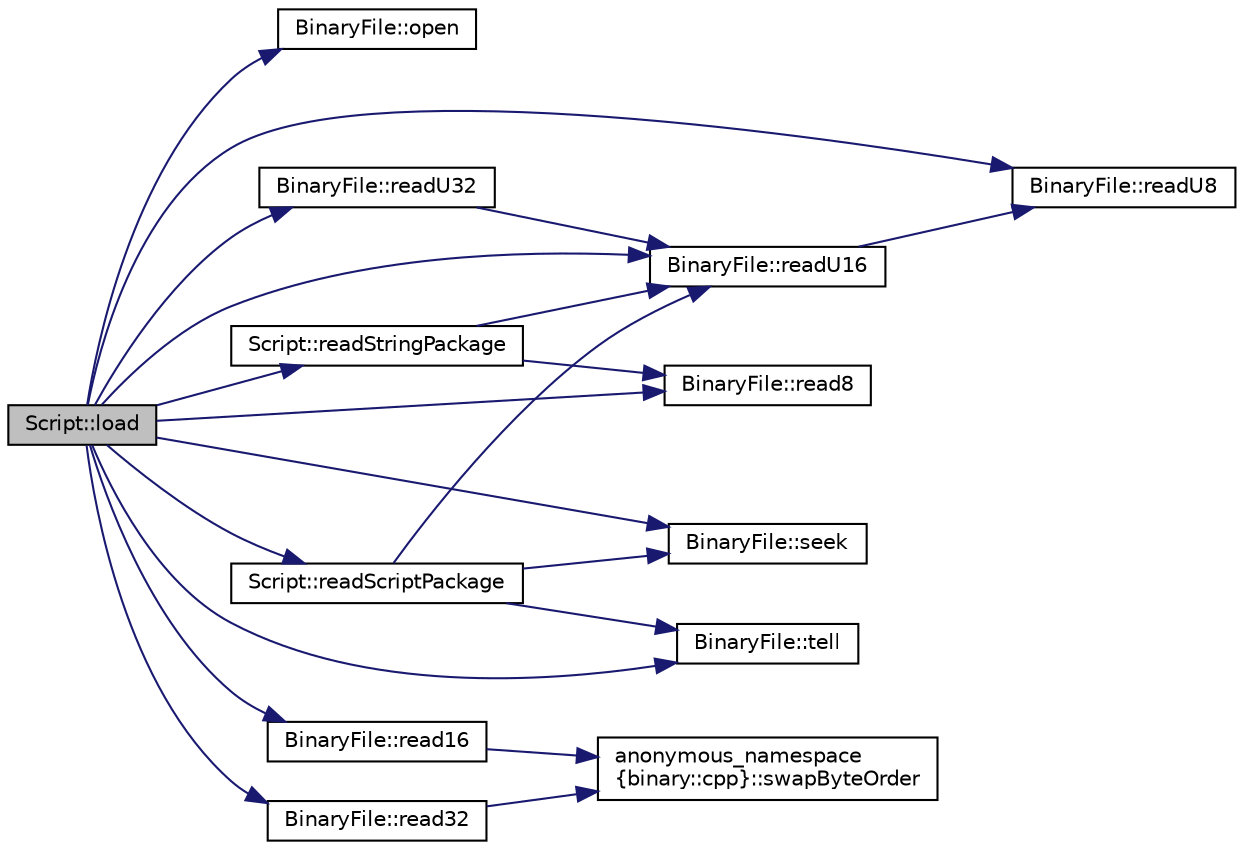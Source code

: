 digraph "Script::load"
{
 // INTERACTIVE_SVG=YES
  edge [fontname="Helvetica",fontsize="10",labelfontname="Helvetica",labelfontsize="10"];
  node [fontname="Helvetica",fontsize="10",shape=record];
  rankdir="LR";
  Node1 [label="Script::load",height=0.2,width=0.4,color="black", fillcolor="grey75", style="filled" fontcolor="black"];
  Node1 -> Node2 [color="midnightblue",fontsize="10",style="solid",fontname="Helvetica"];
  Node2 [label="BinaryFile::open",height=0.2,width=0.4,color="black", fillcolor="white", style="filled",URL="$class_binary_file.html#a04c6be604a7542dc24628052e6c56a5d"];
  Node1 -> Node3 [color="midnightblue",fontsize="10",style="solid",fontname="Helvetica"];
  Node3 [label="BinaryFile::readU32",height=0.2,width=0.4,color="black", fillcolor="white", style="filled",URL="$class_binary_file.html#a638019e1dadd19e4d7f497c2f16afaa2"];
  Node3 -> Node4 [color="midnightblue",fontsize="10",style="solid",fontname="Helvetica"];
  Node4 [label="BinaryFile::readU16",height=0.2,width=0.4,color="black", fillcolor="white", style="filled",URL="$class_binary_file.html#abec3c5045cd871082f3baa214ac33fe3"];
  Node4 -> Node5 [color="midnightblue",fontsize="10",style="solid",fontname="Helvetica"];
  Node5 [label="BinaryFile::readU8",height=0.2,width=0.4,color="black", fillcolor="white", style="filled",URL="$class_binary_file.html#aa57a21e8c1d8310c9d66f119d49733f4"];
  Node1 -> Node6 [color="midnightblue",fontsize="10",style="solid",fontname="Helvetica"];
  Node6 [label="BinaryFile::read8",height=0.2,width=0.4,color="black", fillcolor="white", style="filled",URL="$class_binary_file.html#ab4c09b8072f111077305f81c619a0285"];
  Node1 -> Node4 [color="midnightblue",fontsize="10",style="solid",fontname="Helvetica"];
  Node1 -> Node7 [color="midnightblue",fontsize="10",style="solid",fontname="Helvetica"];
  Node7 [label="BinaryFile::read32",height=0.2,width=0.4,color="black", fillcolor="white", style="filled",URL="$class_binary_file.html#abf381a76de9bfd187c655d84c3c106cc"];
  Node7 -> Node8 [color="midnightblue",fontsize="10",style="solid",fontname="Helvetica"];
  Node8 [label="anonymous_namespace\l\{binary::cpp\}::swapByteOrder",height=0.2,width=0.4,color="black", fillcolor="white", style="filled",URL="$namespaceanonymous__namespace_02binary_8cpp_03.html#a24a38a0266e56d9bae0d04ef3d1c70b3"];
  Node1 -> Node9 [color="midnightblue",fontsize="10",style="solid",fontname="Helvetica"];
  Node9 [label="BinaryFile::seek",height=0.2,width=0.4,color="black", fillcolor="white", style="filled",URL="$class_binary_file.html#a7429fa2e23eabb73762ae47d3b36178a"];
  Node1 -> Node10 [color="midnightblue",fontsize="10",style="solid",fontname="Helvetica"];
  Node10 [label="BinaryFile::tell",height=0.2,width=0.4,color="black", fillcolor="white", style="filled",URL="$class_binary_file.html#abf714d8c7561654b9b935871bf482582"];
  Node1 -> Node11 [color="midnightblue",fontsize="10",style="solid",fontname="Helvetica"];
  Node11 [label="BinaryFile::read16",height=0.2,width=0.4,color="black", fillcolor="white", style="filled",URL="$class_binary_file.html#a63aa0ceaf0ed5b60d2b39ba428bd9998"];
  Node11 -> Node8 [color="midnightblue",fontsize="10",style="solid",fontname="Helvetica"];
  Node1 -> Node5 [color="midnightblue",fontsize="10",style="solid",fontname="Helvetica"];
  Node1 -> Node12 [color="midnightblue",fontsize="10",style="solid",fontname="Helvetica"];
  Node12 [label="Script::readStringPackage",height=0.2,width=0.4,color="black", fillcolor="white", style="filled",URL="$class_script.html#aed570f216717b6a06aaac457cece3db3"];
  Node12 -> Node4 [color="midnightblue",fontsize="10",style="solid",fontname="Helvetica"];
  Node12 -> Node6 [color="midnightblue",fontsize="10",style="solid",fontname="Helvetica"];
  Node1 -> Node13 [color="midnightblue",fontsize="10",style="solid",fontname="Helvetica"];
  Node13 [label="Script::readScriptPackage",height=0.2,width=0.4,color="black", fillcolor="white", style="filled",URL="$class_script.html#ae20bac4c257f46831c88b3533f43039e"];
  Node13 -> Node4 [color="midnightblue",fontsize="10",style="solid",fontname="Helvetica"];
  Node13 -> Node9 [color="midnightblue",fontsize="10",style="solid",fontname="Helvetica"];
  Node13 -> Node10 [color="midnightblue",fontsize="10",style="solid",fontname="Helvetica"];
}
